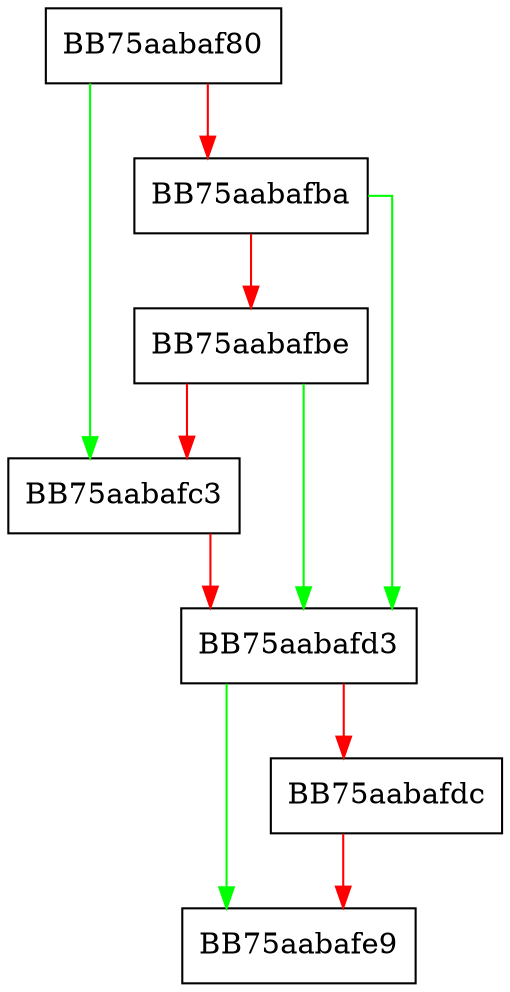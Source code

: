 digraph flush {
  node [shape="box"];
  graph [splines=ortho];
  BB75aabaf80 -> BB75aabafc3 [color="green"];
  BB75aabaf80 -> BB75aabafba [color="red"];
  BB75aabafba -> BB75aabafd3 [color="green"];
  BB75aabafba -> BB75aabafbe [color="red"];
  BB75aabafbe -> BB75aabafd3 [color="green"];
  BB75aabafbe -> BB75aabafc3 [color="red"];
  BB75aabafc3 -> BB75aabafd3 [color="red"];
  BB75aabafd3 -> BB75aabafe9 [color="green"];
  BB75aabafd3 -> BB75aabafdc [color="red"];
  BB75aabafdc -> BB75aabafe9 [color="red"];
}
